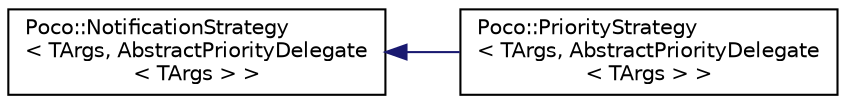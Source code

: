 digraph "Graphical Class Hierarchy"
{
 // LATEX_PDF_SIZE
  edge [fontname="Helvetica",fontsize="10",labelfontname="Helvetica",labelfontsize="10"];
  node [fontname="Helvetica",fontsize="10",shape=record];
  rankdir="LR";
  Node0 [label="Poco::NotificationStrategy\l\< TArgs, AbstractPriorityDelegate\l\< TArgs \> \>",height=0.2,width=0.4,color="black", fillcolor="white", style="filled",URL="$classPoco_1_1NotificationStrategy.html",tooltip=" "];
  Node0 -> Node1 [dir="back",color="midnightblue",fontsize="10",style="solid",fontname="Helvetica"];
  Node1 [label="Poco::PriorityStrategy\l\< TArgs, AbstractPriorityDelegate\l\< TArgs \> \>",height=0.2,width=0.4,color="black", fillcolor="white", style="filled",URL="$classPoco_1_1PriorityStrategy.html",tooltip=" "];
}
